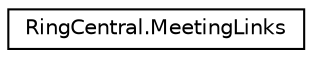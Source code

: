 digraph "Graphical Class Hierarchy"
{
 // LATEX_PDF_SIZE
  edge [fontname="Helvetica",fontsize="10",labelfontname="Helvetica",labelfontsize="10"];
  node [fontname="Helvetica",fontsize="10",shape=record];
  rankdir="LR";
  Node0 [label="RingCentral.MeetingLinks",height=0.2,width=0.4,color="black", fillcolor="white", style="filled",URL="$classRingCentral_1_1MeetingLinks.html",tooltip="Meeting links"];
}
